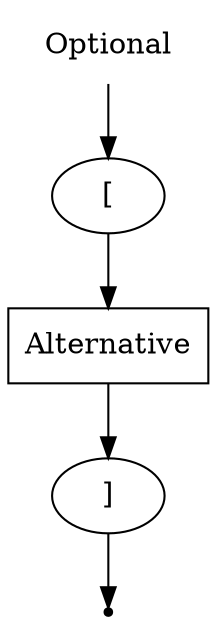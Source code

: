 digraph Optional {
    start [label = "Optional" shape = plaintext];
    end [label = "" shape = point];
    A [label = "Alternative" shape = box];
    B [label = "[" shape = oval];
    C [label = "]" shape = oval];
    start -> B;
    B -> A;
    A -> C
    C -> end;
}